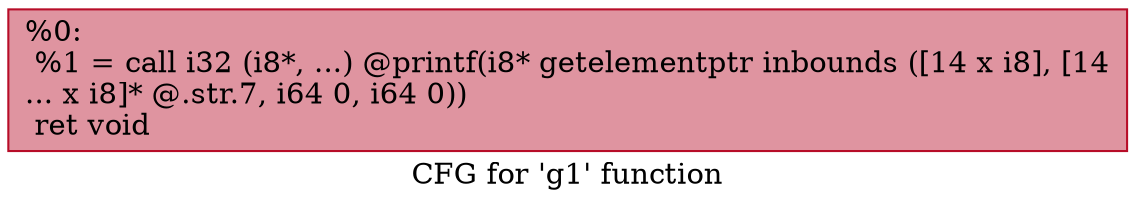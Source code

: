 digraph "CFG for 'g1' function" {
	label="CFG for 'g1' function";

	Node0x55e239893e50 [shape=record,color="#b70d28ff", style=filled, fillcolor="#b70d2870",label="{%0:\l  %1 = call i32 (i8*, ...) @printf(i8* getelementptr inbounds ([14 x i8], [14\l... x i8]* @.str.7, i64 0, i64 0))\l  ret void\l}"];
}
